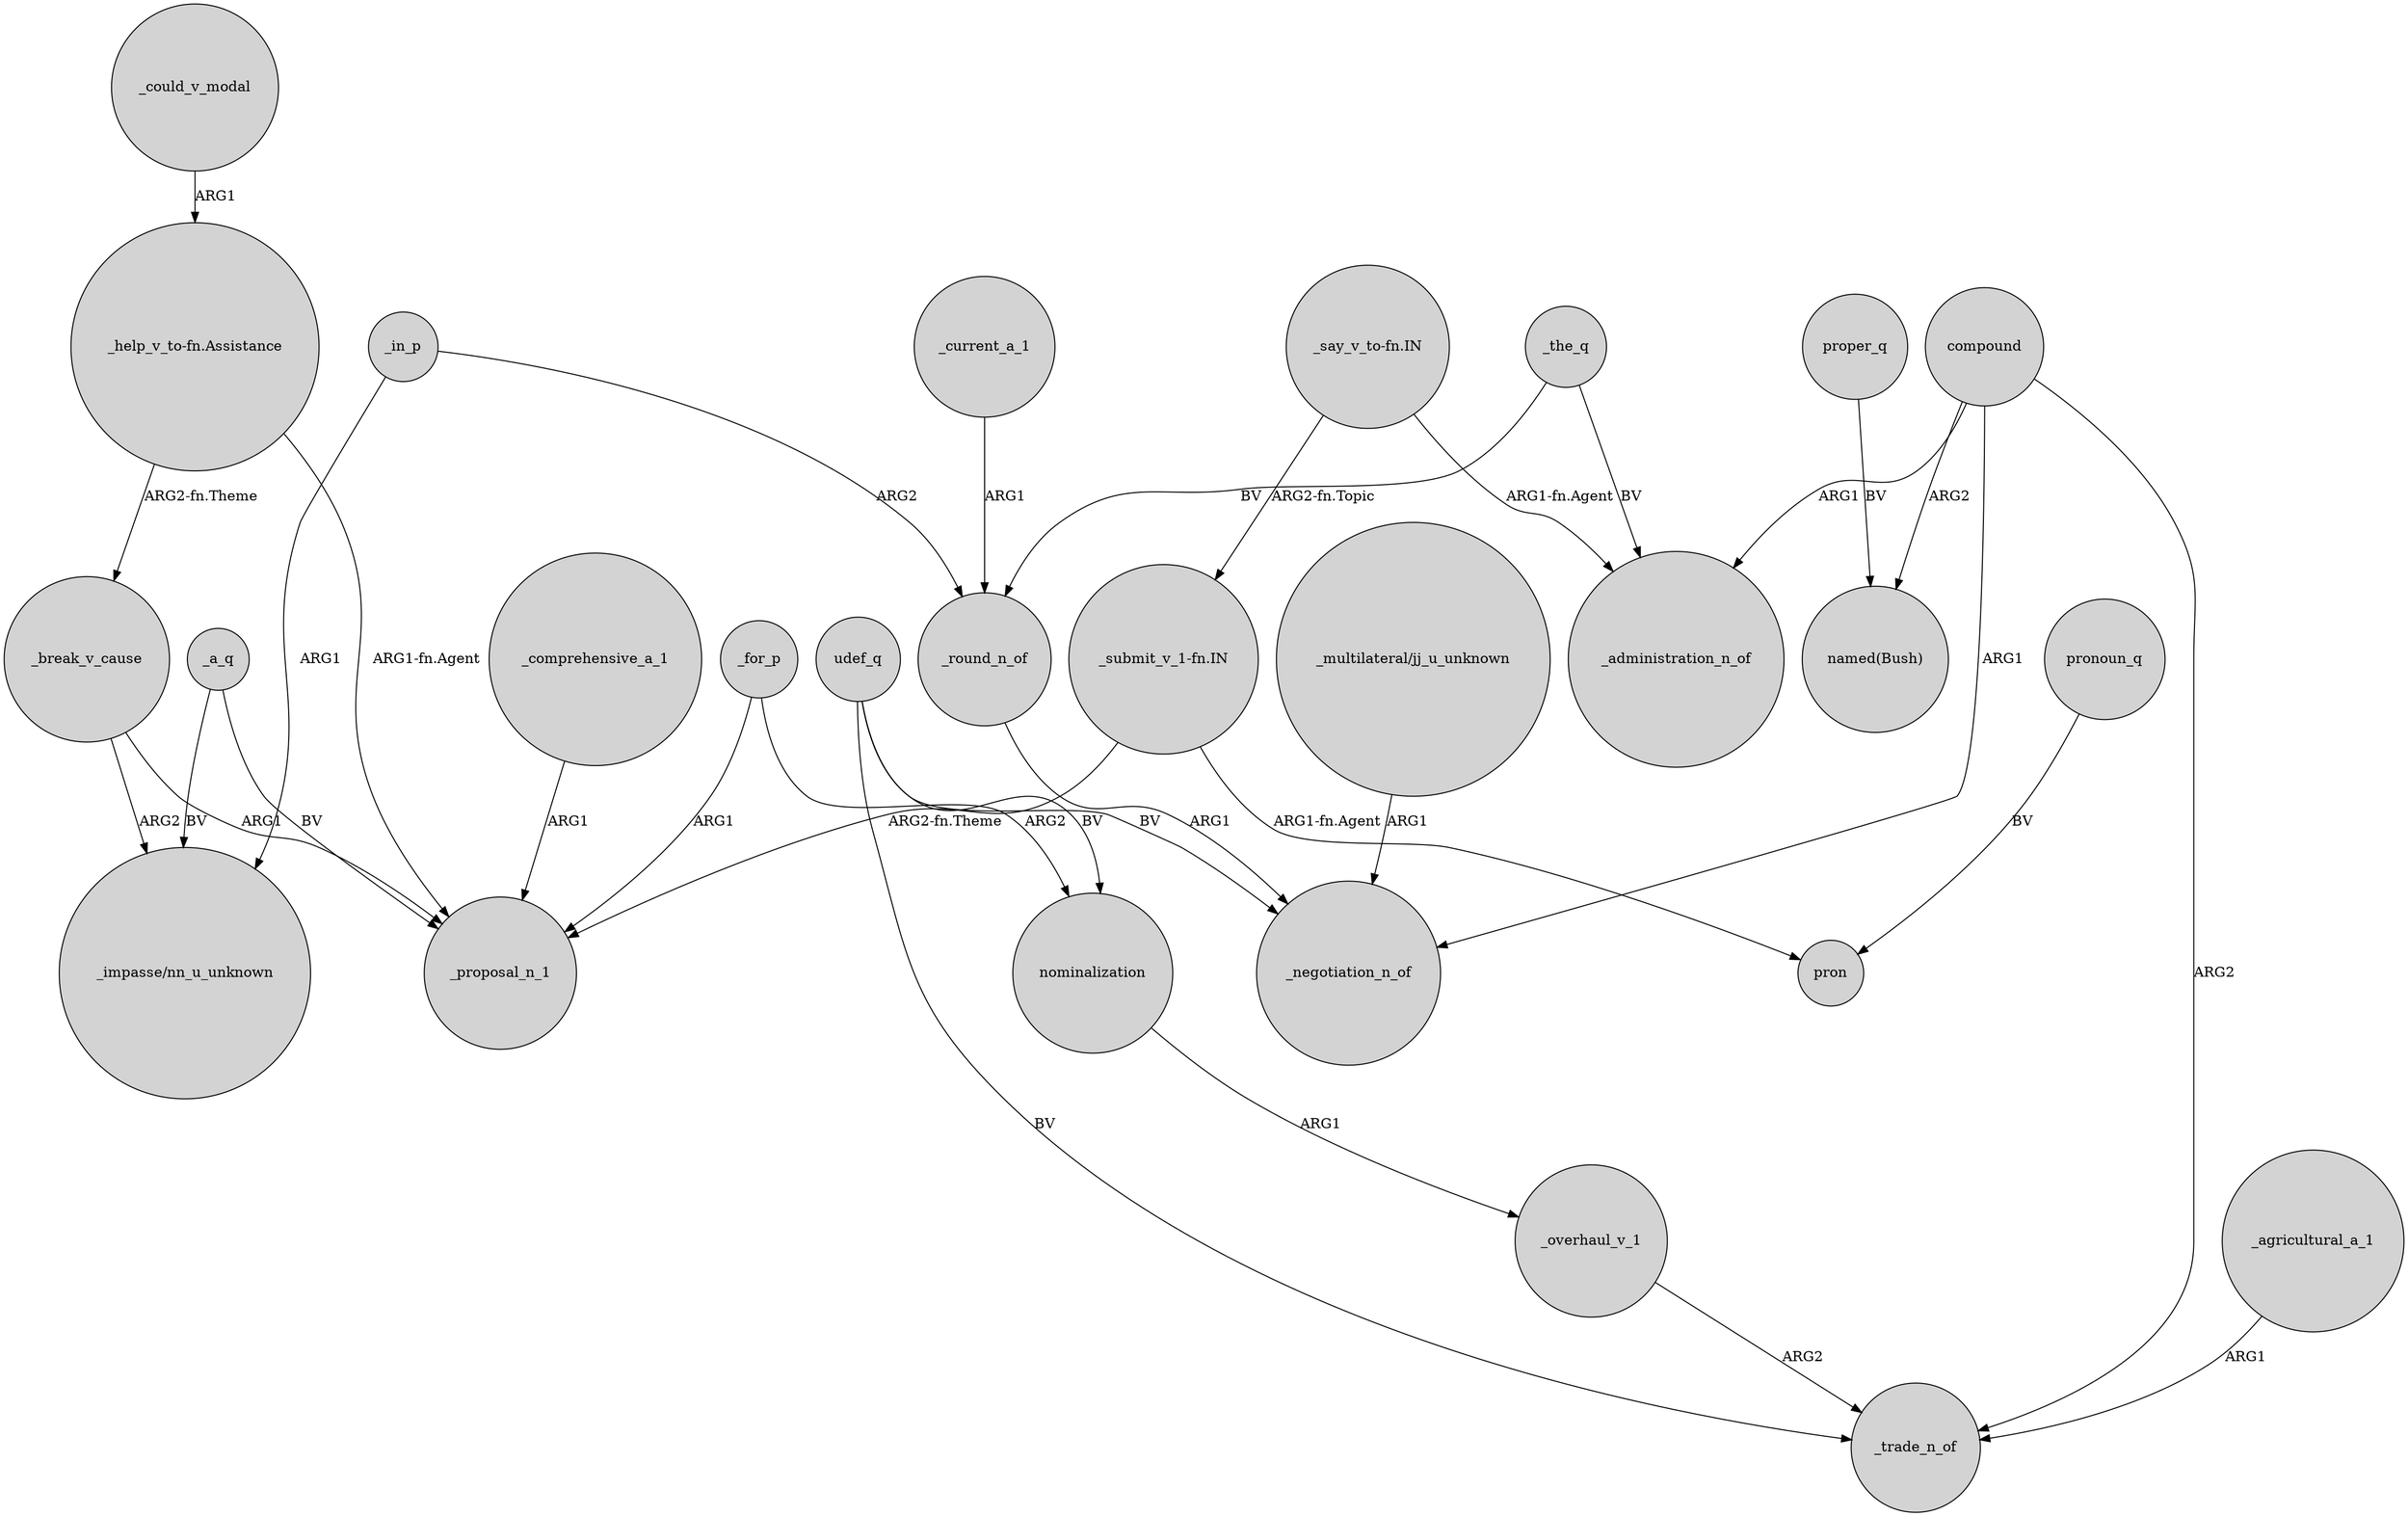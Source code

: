 digraph {
	node [shape=circle style=filled]
	udef_q -> _negotiation_n_of [label=BV]
	udef_q -> _trade_n_of [label=BV]
	_round_n_of -> _negotiation_n_of [label=ARG1]
	compound -> "named(Bush)" [label=ARG2]
	_overhaul_v_1 -> _trade_n_of [label=ARG2]
	nominalization -> _overhaul_v_1 [label=ARG1]
	_agricultural_a_1 -> _trade_n_of [label=ARG1]
	_could_v_modal -> "_help_v_to-fn.Assistance" [label=ARG1]
	compound -> _administration_n_of [label=ARG1]
	_for_p -> nominalization [label=ARG2]
	_break_v_cause -> "_impasse/nn_u_unknown" [label=ARG2]
	_current_a_1 -> _round_n_of [label=ARG1]
	_in_p -> "_impasse/nn_u_unknown" [label=ARG1]
	_break_v_cause -> _proposal_n_1 [label=ARG1]
	"_submit_v_1-fn.IN" -> pron [label="ARG1-fn.Agent"]
	"_help_v_to-fn.Assistance" -> _break_v_cause [label="ARG2-fn.Theme"]
	pronoun_q -> pron [label=BV]
	_a_q -> "_impasse/nn_u_unknown" [label=BV]
	"_say_v_to-fn.IN" -> "_submit_v_1-fn.IN" [label="ARG2-fn.Topic"]
	"_help_v_to-fn.Assistance" -> _proposal_n_1 [label="ARG1-fn.Agent"]
	compound -> _negotiation_n_of [label=ARG1]
	"_multilateral/jj_u_unknown" -> _negotiation_n_of [label=ARG1]
	compound -> _trade_n_of [label=ARG2]
	_comprehensive_a_1 -> _proposal_n_1 [label=ARG1]
	proper_q -> "named(Bush)" [label=BV]
	_for_p -> _proposal_n_1 [label=ARG1]
	udef_q -> nominalization [label=BV]
	"_submit_v_1-fn.IN" -> _proposal_n_1 [label="ARG2-fn.Theme"]
	_the_q -> _administration_n_of [label=BV]
	"_say_v_to-fn.IN" -> _administration_n_of [label="ARG1-fn.Agent"]
	_in_p -> _round_n_of [label=ARG2]
	_a_q -> _proposal_n_1 [label=BV]
	_the_q -> _round_n_of [label=BV]
}
